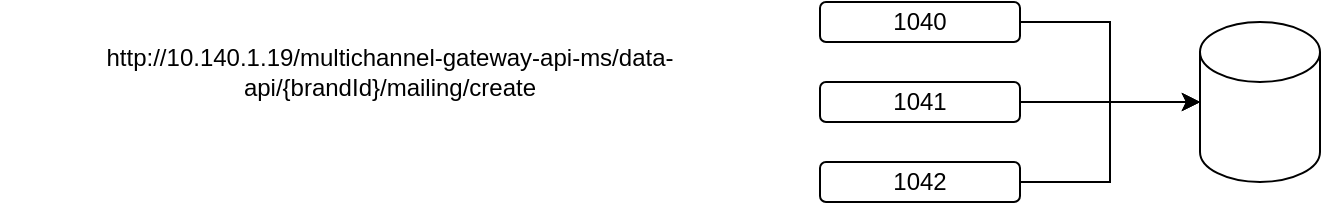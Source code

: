 <mxfile version="26.0.11">
  <diagram name="Página-1" id="_u-viQ4tWB5F775vzb91">
    <mxGraphModel dx="786" dy="421" grid="1" gridSize="10" guides="1" tooltips="1" connect="1" arrows="1" fold="1" page="1" pageScale="1" pageWidth="827" pageHeight="1169" math="0" shadow="0">
      <root>
        <mxCell id="0" />
        <mxCell id="1" parent="0" />
        <mxCell id="nGhsondbv13JztoRxBYk-6" style="edgeStyle=orthogonalEdgeStyle;rounded=0;orthogonalLoop=1;jettySize=auto;html=1;" edge="1" parent="1" source="nGhsondbv13JztoRxBYk-1" target="nGhsondbv13JztoRxBYk-5">
          <mxGeometry relative="1" as="geometry" />
        </mxCell>
        <mxCell id="nGhsondbv13JztoRxBYk-1" value="1040" style="rounded=1;whiteSpace=wrap;html=1;" vertex="1" parent="1">
          <mxGeometry x="430" y="100" width="100" height="20" as="geometry" />
        </mxCell>
        <mxCell id="nGhsondbv13JztoRxBYk-7" style="edgeStyle=orthogonalEdgeStyle;rounded=0;orthogonalLoop=1;jettySize=auto;html=1;" edge="1" parent="1" source="nGhsondbv13JztoRxBYk-2" target="nGhsondbv13JztoRxBYk-5">
          <mxGeometry relative="1" as="geometry" />
        </mxCell>
        <mxCell id="nGhsondbv13JztoRxBYk-2" value="1041" style="rounded=1;whiteSpace=wrap;html=1;" vertex="1" parent="1">
          <mxGeometry x="430" y="140" width="100" height="20" as="geometry" />
        </mxCell>
        <mxCell id="nGhsondbv13JztoRxBYk-8" value="" style="edgeStyle=orthogonalEdgeStyle;rounded=0;orthogonalLoop=1;jettySize=auto;html=1;" edge="1" parent="1" source="nGhsondbv13JztoRxBYk-3" target="nGhsondbv13JztoRxBYk-5">
          <mxGeometry relative="1" as="geometry" />
        </mxCell>
        <mxCell id="nGhsondbv13JztoRxBYk-3" value="1042" style="rounded=1;whiteSpace=wrap;html=1;" vertex="1" parent="1">
          <mxGeometry x="430" y="180" width="100" height="20" as="geometry" />
        </mxCell>
        <mxCell id="nGhsondbv13JztoRxBYk-4" value="http://10.140.1.19/multichannel-gateway-api-ms/data-api/{brandId}/mailing/create" style="text;html=1;align=center;verticalAlign=middle;whiteSpace=wrap;rounded=0;" vertex="1" parent="1">
          <mxGeometry x="20" y="120" width="390" height="30" as="geometry" />
        </mxCell>
        <mxCell id="nGhsondbv13JztoRxBYk-5" value="" style="shape=cylinder3;whiteSpace=wrap;html=1;boundedLbl=1;backgroundOutline=1;size=15;" vertex="1" parent="1">
          <mxGeometry x="620" y="110" width="60" height="80" as="geometry" />
        </mxCell>
      </root>
    </mxGraphModel>
  </diagram>
</mxfile>
